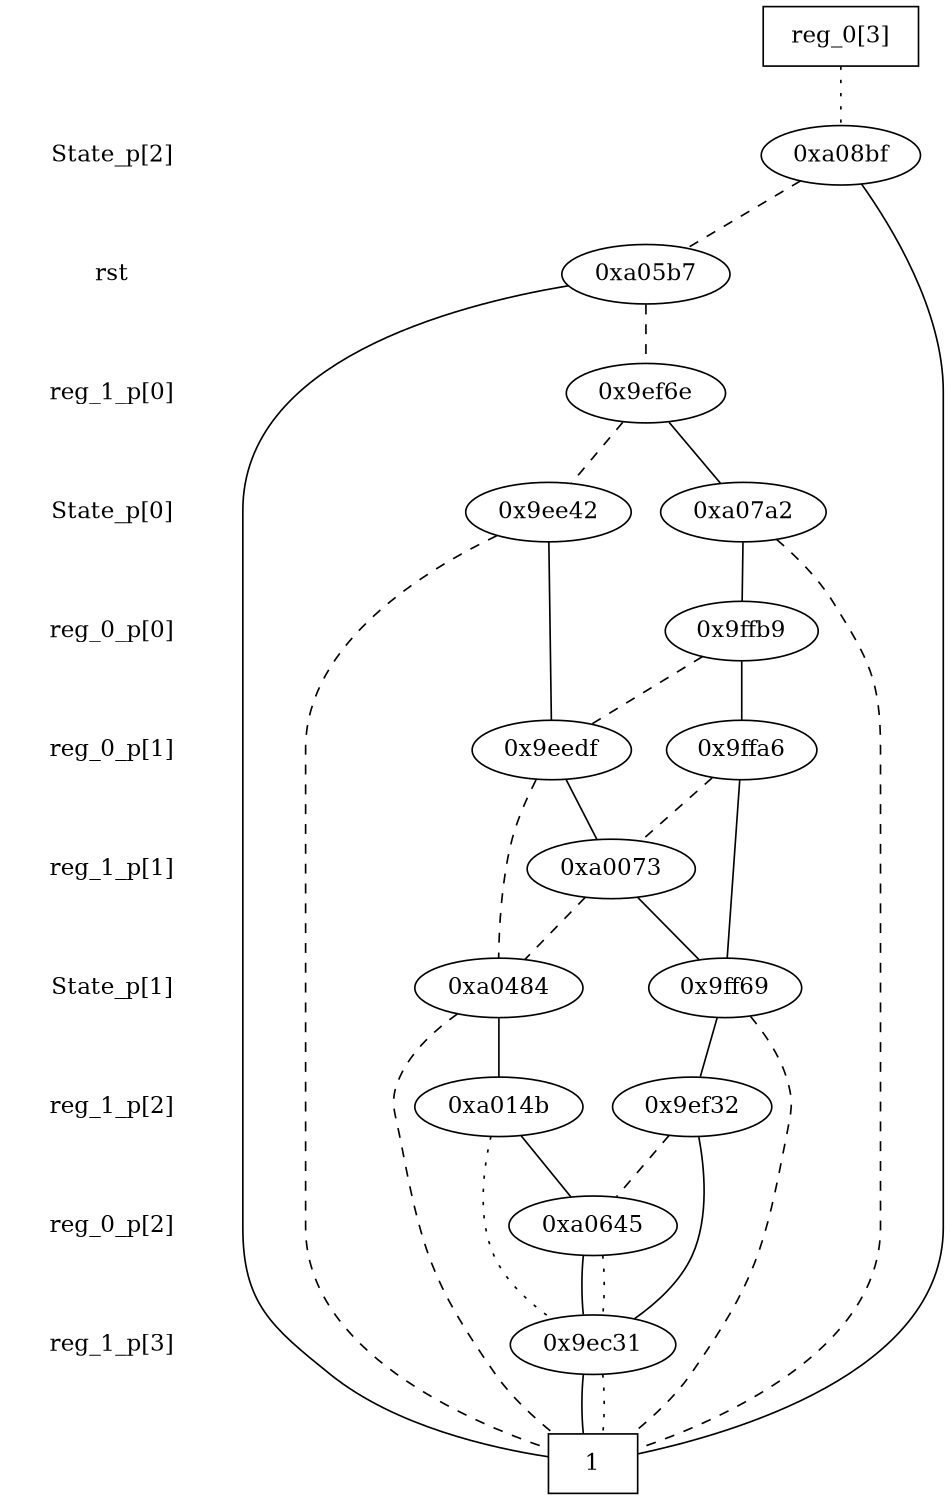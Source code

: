 digraph "DD" {
size = "7.5,10"
center = true;
edge [dir = none];
{ node [shape = plaintext];
  edge [style = invis];
  "CONST NODES" [style = invis];
" State_p[2] " -> " rst " -> " reg_1_p[0] " -> " State_p[0] " -> " reg_0_p[0] " -> " reg_0_p[1] " -> " reg_1_p[1] " -> " State_p[1] " -> " reg_1_p[2] " -> " reg_0_p[2] " -> " reg_1_p[3] " -> "CONST NODES"; 
}
{ rank = same; node [shape = box]; edge [style = invis];
"  reg_0[3]  "; }
{ rank = same; " State_p[2] ";
"0xa08bf";
}
{ rank = same; " rst ";
"0xa05b7";
}
{ rank = same; " reg_1_p[0] ";
"0x9ef6e";
}
{ rank = same; " State_p[0] ";
"0x9ee42";
"0xa07a2";
}
{ rank = same; " reg_0_p[0] ";
"0x9ffb9";
}
{ rank = same; " reg_0_p[1] ";
"0x9ffa6";
"0x9eedf";
}
{ rank = same; " reg_1_p[1] ";
"0xa0073";
}
{ rank = same; " State_p[1] ";
"0x9ff69";
"0xa0484";
}
{ rank = same; " reg_1_p[2] ";
"0xa014b";
"0x9ef32";
}
{ rank = same; " reg_0_p[2] ";
"0xa0645";
}
{ rank = same; " reg_1_p[3] ";
"0x9ec31";
}
{ rank = same; "CONST NODES";
{ node [shape = box]; "0x9ec14";
}
}
"  reg_0[3]  " -> "0xa08bf" [style = dotted];
"0xa08bf" -> "0x9ec14";
"0xa08bf" -> "0xa05b7" [style = dashed];
"0xa05b7" -> "0x9ec14";
"0xa05b7" -> "0x9ef6e" [style = dashed];
"0x9ef6e" -> "0xa07a2";
"0x9ef6e" -> "0x9ee42" [style = dashed];
"0x9ee42" -> "0x9eedf";
"0x9ee42" -> "0x9ec14" [style = dashed];
"0xa07a2" -> "0x9ffb9";
"0xa07a2" -> "0x9ec14" [style = dashed];
"0x9ffb9" -> "0x9ffa6";
"0x9ffb9" -> "0x9eedf" [style = dashed];
"0x9ffa6" -> "0x9ff69";
"0x9ffa6" -> "0xa0073" [style = dashed];
"0x9eedf" -> "0xa0073";
"0x9eedf" -> "0xa0484" [style = dashed];
"0xa0073" -> "0x9ff69";
"0xa0073" -> "0xa0484" [style = dashed];
"0x9ff69" -> "0x9ef32";
"0x9ff69" -> "0x9ec14" [style = dashed];
"0xa0484" -> "0xa014b";
"0xa0484" -> "0x9ec14" [style = dashed];
"0xa014b" -> "0xa0645";
"0xa014b" -> "0x9ec31" [style = dotted];
"0x9ef32" -> "0x9ec31";
"0x9ef32" -> "0xa0645" [style = dashed];
"0xa0645" -> "0x9ec31";
"0xa0645" -> "0x9ec31" [style = dotted];
"0x9ec31" -> "0x9ec14";
"0x9ec31" -> "0x9ec14" [style = dotted];
"0x9ec14" [label = "1"];
}
